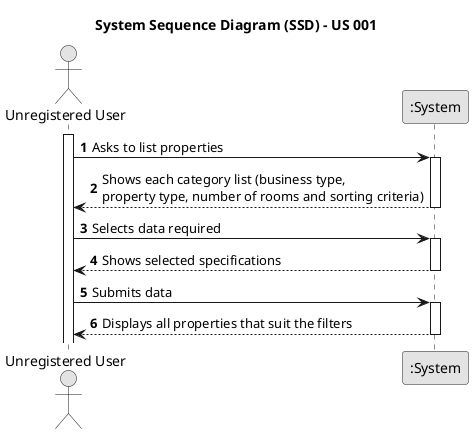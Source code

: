 @startuml
skinparam monochrome true
skinparam packageStyle rectangle
skinparam shadowing false

title System Sequence Diagram (SSD) - US 001

autonumber

actor "Unregistered User" as User
participant ":System" as System

activate User

    User -> System : Asks to list properties
    activate System

        System --> User : Shows each category list (business type, \nproperty type, number of rooms and sorting criteria)
    deactivate System

    User -> System : Selects data required
    activate System

        System --> User : Shows selected specifications
    deactivate System

    User -> System : Submits data
    activate System

        System --> User : Displays all properties that suit the filters
    deactivate System
@enduml